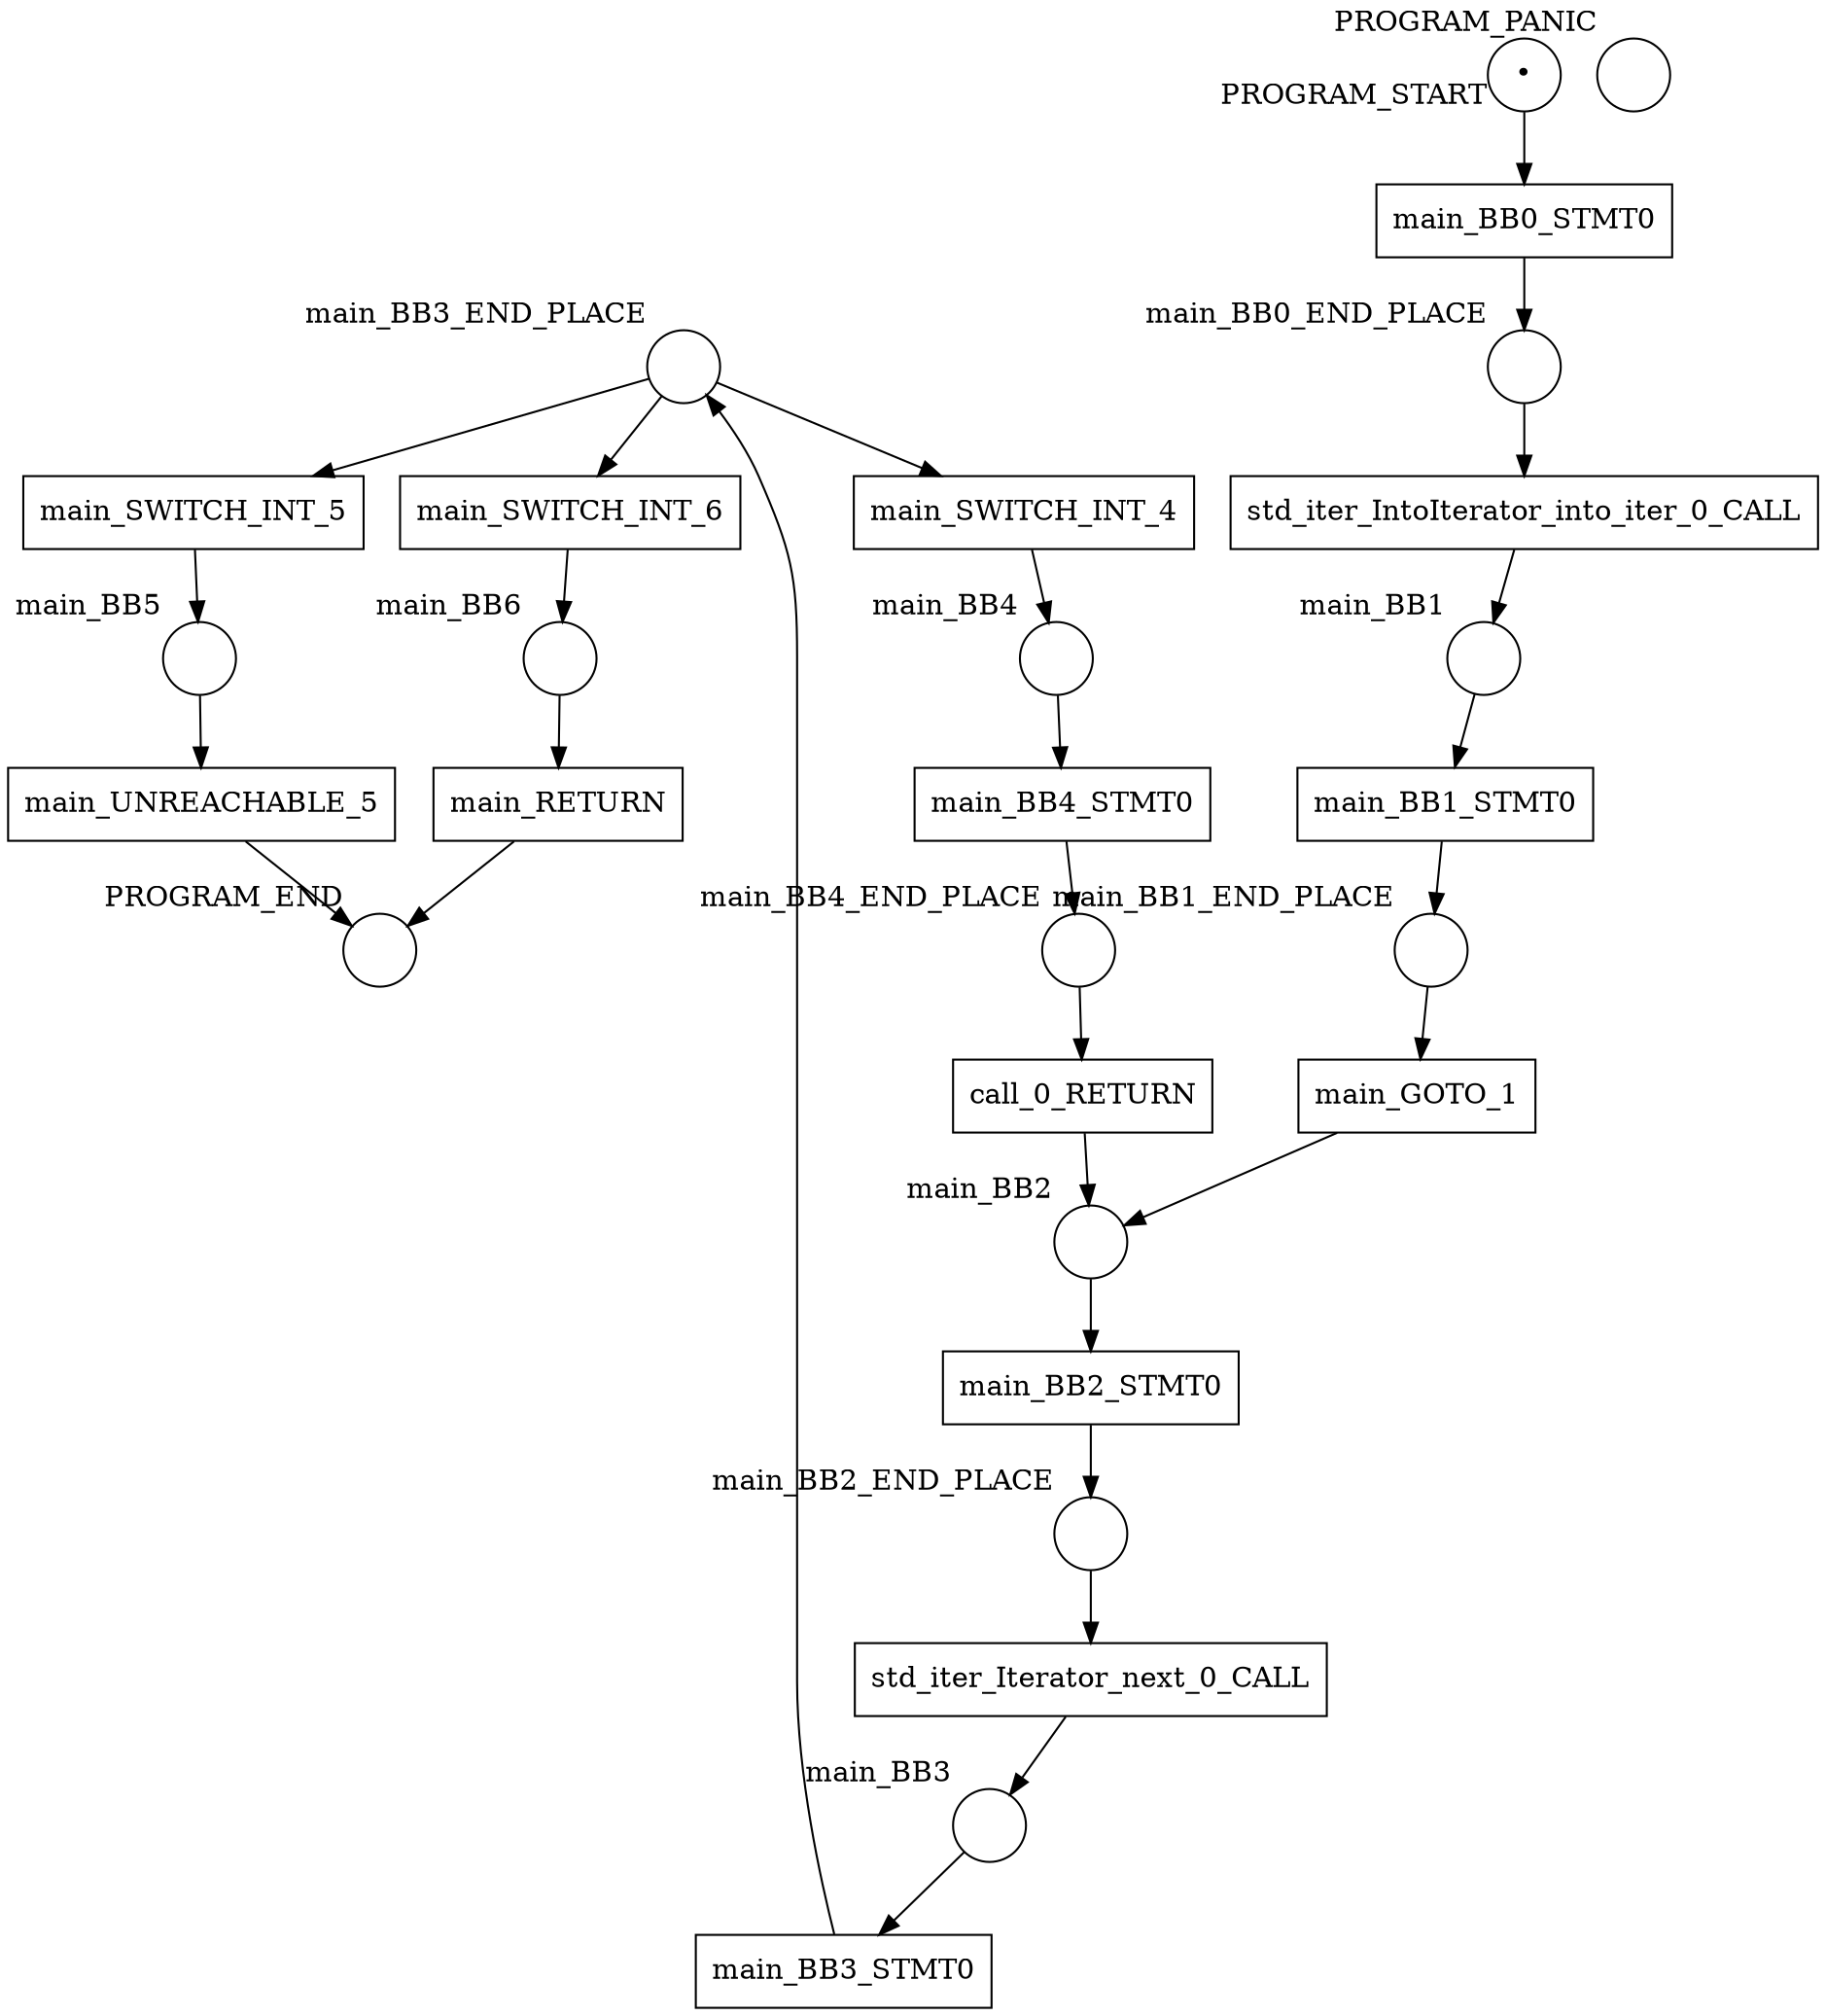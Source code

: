 digraph petrinet {
    PROGRAM_END [shape="circle" xlabel="PROGRAM_END" label=""];
    PROGRAM_PANIC [shape="circle" xlabel="PROGRAM_PANIC" label=""];
    PROGRAM_START [shape="circle" xlabel="PROGRAM_START" label="•"];
    main_BB0_END_PLACE [shape="circle" xlabel="main_BB0_END_PLACE" label=""];
    main_BB1 [shape="circle" xlabel="main_BB1" label=""];
    main_BB1_END_PLACE [shape="circle" xlabel="main_BB1_END_PLACE" label=""];
    main_BB2 [shape="circle" xlabel="main_BB2" label=""];
    main_BB2_END_PLACE [shape="circle" xlabel="main_BB2_END_PLACE" label=""];
    main_BB3 [shape="circle" xlabel="main_BB3" label=""];
    main_BB3_END_PLACE [shape="circle" xlabel="main_BB3_END_PLACE" label=""];
    main_BB4 [shape="circle" xlabel="main_BB4" label=""];
    main_BB4_END_PLACE [shape="circle" xlabel="main_BB4_END_PLACE" label=""];
    main_BB5 [shape="circle" xlabel="main_BB5" label=""];
    main_BB6 [shape="circle" xlabel="main_BB6" label=""];
    call_0_RETURN [shape="box" xlabel="" label="call_0_RETURN"];
    main_BB0_STMT0 [shape="box" xlabel="" label="main_BB0_STMT0"];
    main_BB1_STMT0 [shape="box" xlabel="" label="main_BB1_STMT0"];
    main_BB2_STMT0 [shape="box" xlabel="" label="main_BB2_STMT0"];
    main_BB3_STMT0 [shape="box" xlabel="" label="main_BB3_STMT0"];
    main_BB4_STMT0 [shape="box" xlabel="" label="main_BB4_STMT0"];
    main_GOTO_1 [shape="box" xlabel="" label="main_GOTO_1"];
    main_RETURN [shape="box" xlabel="" label="main_RETURN"];
    main_SWITCH_INT_4 [shape="box" xlabel="" label="main_SWITCH_INT_4"];
    main_SWITCH_INT_5 [shape="box" xlabel="" label="main_SWITCH_INT_5"];
    main_SWITCH_INT_6 [shape="box" xlabel="" label="main_SWITCH_INT_6"];
    main_UNREACHABLE_5 [shape="box" xlabel="" label="main_UNREACHABLE_5"];
    std_iter_IntoIterator_into_iter_0_CALL [shape="box" xlabel="" label="std_iter_IntoIterator_into_iter_0_CALL"];
    std_iter_Iterator_next_0_CALL [shape="box" xlabel="" label="std_iter_Iterator_next_0_CALL"];
    PROGRAM_START -> main_BB0_STMT0;
    main_BB0_END_PLACE -> std_iter_IntoIterator_into_iter_0_CALL;
    main_BB1 -> main_BB1_STMT0;
    main_BB1_END_PLACE -> main_GOTO_1;
    main_BB2 -> main_BB2_STMT0;
    main_BB2_END_PLACE -> std_iter_Iterator_next_0_CALL;
    main_BB3 -> main_BB3_STMT0;
    main_BB3_END_PLACE -> main_SWITCH_INT_4;
    main_BB3_END_PLACE -> main_SWITCH_INT_5;
    main_BB3_END_PLACE -> main_SWITCH_INT_6;
    main_BB4 -> main_BB4_STMT0;
    main_BB4_END_PLACE -> call_0_RETURN;
    main_BB5 -> main_UNREACHABLE_5;
    main_BB6 -> main_RETURN;
    call_0_RETURN -> main_BB2;
    main_BB0_STMT0 -> main_BB0_END_PLACE;
    main_BB1_STMT0 -> main_BB1_END_PLACE;
    main_BB2_STMT0 -> main_BB2_END_PLACE;
    main_BB3_STMT0 -> main_BB3_END_PLACE;
    main_BB4_STMT0 -> main_BB4_END_PLACE;
    main_GOTO_1 -> main_BB2;
    main_RETURN -> PROGRAM_END;
    main_SWITCH_INT_4 -> main_BB4;
    main_SWITCH_INT_5 -> main_BB5;
    main_SWITCH_INT_6 -> main_BB6;
    main_UNREACHABLE_5 -> PROGRAM_END;
    std_iter_IntoIterator_into_iter_0_CALL -> main_BB1;
    std_iter_Iterator_next_0_CALL -> main_BB3;
}
